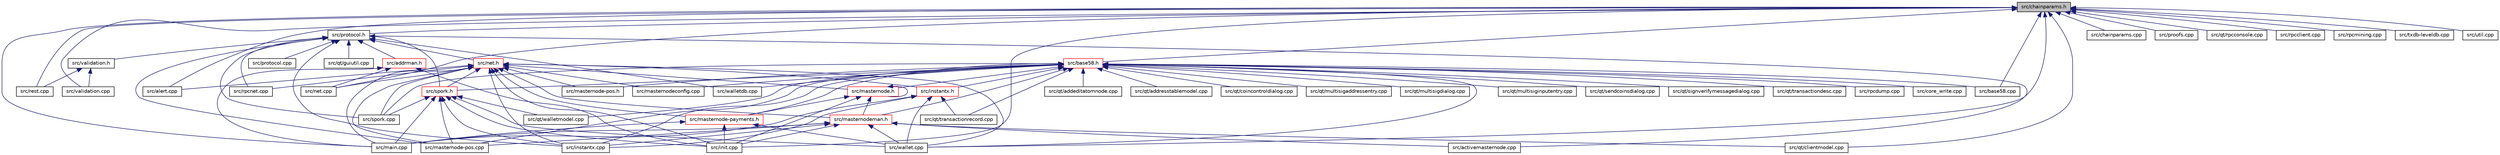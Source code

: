 digraph "src/chainparams.h"
{
  edge [fontname="Helvetica",fontsize="10",labelfontname="Helvetica",labelfontsize="10"];
  node [fontname="Helvetica",fontsize="10",shape=record];
  Node45 [label="src/chainparams.h",height=0.2,width=0.4,color="black", fillcolor="grey75", style="filled", fontcolor="black"];
  Node45 -> Node46 [dir="back",color="midnightblue",fontsize="10",style="solid",fontname="Helvetica"];
  Node46 [label="src/protocol.h",height=0.2,width=0.4,color="black", fillcolor="white", style="filled",URL="$d2/d5e/protocol_8h.html"];
  Node46 -> Node47 [dir="back",color="midnightblue",fontsize="10",style="solid",fontname="Helvetica"];
  Node47 [label="src/activemasternode.cpp",height=0.2,width=0.4,color="black", fillcolor="white", style="filled",URL="$d9/d1e/activemasternode_8cpp.html"];
  Node46 -> Node48 [dir="back",color="midnightblue",fontsize="10",style="solid",fontname="Helvetica"];
  Node48 [label="src/net.h",height=0.2,width=0.4,color="red", fillcolor="white", style="filled",URL="$d7/d97/net_8h.html"];
  Node48 -> Node72 [dir="back",color="midnightblue",fontsize="10",style="solid",fontname="Helvetica"];
  Node72 [label="src/masternode.h",height=0.2,width=0.4,color="red", fillcolor="white", style="filled",URL="$d9/dec/masternode_8h.html"];
  Node72 -> Node72 [dir="back",color="midnightblue",fontsize="10",style="solid",fontname="Helvetica"];
  Node72 -> Node73 [dir="back",color="midnightblue",fontsize="10",style="solid",fontname="Helvetica"];
  Node73 [label="src/masternodeman.h",height=0.2,width=0.4,color="red", fillcolor="white", style="filled",URL="$db/d32/masternodeman_8h.html"];
  Node73 -> Node47 [dir="back",color="midnightblue",fontsize="10",style="solid",fontname="Helvetica"];
  Node73 -> Node52 [dir="back",color="midnightblue",fontsize="10",style="solid",fontname="Helvetica"];
  Node52 [label="src/init.cpp",height=0.2,width=0.4,color="black", fillcolor="white", style="filled",URL="$d0/dc9/init_8cpp.html"];
  Node73 -> Node53 [dir="back",color="midnightblue",fontsize="10",style="solid",fontname="Helvetica"];
  Node53 [label="src/instantx.cpp",height=0.2,width=0.4,color="black", fillcolor="white", style="filled",URL="$db/d72/instantx_8cpp.html"];
  Node73 -> Node54 [dir="back",color="midnightblue",fontsize="10",style="solid",fontname="Helvetica"];
  Node54 [label="src/main.cpp",height=0.2,width=0.4,color="black", fillcolor="white", style="filled",URL="$df/d0a/main_8cpp.html"];
  Node73 -> Node56 [dir="back",color="midnightblue",fontsize="10",style="solid",fontname="Helvetica"];
  Node56 [label="src/masternode-pos.cpp",height=0.2,width=0.4,color="black", fillcolor="white", style="filled",URL="$db/ddd/masternode-pos_8cpp.html"];
  Node73 -> Node75 [dir="back",color="midnightblue",fontsize="10",style="solid",fontname="Helvetica"];
  Node75 [label="src/qt/clientmodel.cpp",height=0.2,width=0.4,color="black", fillcolor="white", style="filled",URL="$d9/d3d/clientmodel_8cpp.html"];
  Node73 -> Node60 [dir="back",color="midnightblue",fontsize="10",style="solid",fontname="Helvetica"];
  Node60 [label="src/wallet.cpp",height=0.2,width=0.4,color="black", fillcolor="white", style="filled",URL="$d7/de1/wallet_8cpp.html"];
  Node72 -> Node76 [dir="back",color="midnightblue",fontsize="10",style="solid",fontname="Helvetica"];
  Node76 [label="src/masternode-payments.h",height=0.2,width=0.4,color="red", fillcolor="white", style="filled",URL="$dc/d20/masternode-payments_8h.html"];
  Node76 -> Node52 [dir="back",color="midnightblue",fontsize="10",style="solid",fontname="Helvetica"];
  Node76 -> Node54 [dir="back",color="midnightblue",fontsize="10",style="solid",fontname="Helvetica"];
  Node76 -> Node60 [dir="back",color="midnightblue",fontsize="10",style="solid",fontname="Helvetica"];
  Node72 -> Node52 [dir="back",color="midnightblue",fontsize="10",style="solid",fontname="Helvetica"];
  Node48 -> Node73 [dir="back",color="midnightblue",fontsize="10",style="solid",fontname="Helvetica"];
  Node48 -> Node76 [dir="back",color="midnightblue",fontsize="10",style="solid",fontname="Helvetica"];
  Node48 -> Node131 [dir="back",color="midnightblue",fontsize="10",style="solid",fontname="Helvetica"];
  Node131 [label="src/alert.cpp",height=0.2,width=0.4,color="black", fillcolor="white", style="filled",URL="$d4/da0/alert_8cpp.html"];
  Node48 -> Node52 [dir="back",color="midnightblue",fontsize="10",style="solid",fontname="Helvetica"];
  Node48 -> Node51 [dir="back",color="midnightblue",fontsize="10",style="solid",fontname="Helvetica"];
  Node51 [label="src/spork.h",height=0.2,width=0.4,color="red", fillcolor="white", style="filled",URL="$d0/d24/spork_8h.html"];
  Node51 -> Node52 [dir="back",color="midnightblue",fontsize="10",style="solid",fontname="Helvetica"];
  Node51 -> Node53 [dir="back",color="midnightblue",fontsize="10",style="solid",fontname="Helvetica"];
  Node51 -> Node54 [dir="back",color="midnightblue",fontsize="10",style="solid",fontname="Helvetica"];
  Node51 -> Node56 [dir="back",color="midnightblue",fontsize="10",style="solid",fontname="Helvetica"];
  Node51 -> Node57 [dir="back",color="midnightblue",fontsize="10",style="solid",fontname="Helvetica"];
  Node57 [label="src/qt/walletmodel.cpp",height=0.2,width=0.4,color="black", fillcolor="white", style="filled",URL="$d8/d9b/walletmodel_8cpp.html"];
  Node51 -> Node59 [dir="back",color="midnightblue",fontsize="10",style="solid",fontname="Helvetica"];
  Node59 [label="src/spork.cpp",height=0.2,width=0.4,color="black", fillcolor="white", style="filled",URL="$df/d0d/spork_8cpp.html"];
  Node51 -> Node60 [dir="back",color="midnightblue",fontsize="10",style="solid",fontname="Helvetica"];
  Node48 -> Node53 [dir="back",color="midnightblue",fontsize="10",style="solid",fontname="Helvetica"];
  Node48 -> Node118 [dir="back",color="midnightblue",fontsize="10",style="solid",fontname="Helvetica"];
  Node118 [label="src/instantx.h",height=0.2,width=0.4,color="red", fillcolor="white", style="filled",URL="$d6/d5f/instantx_8h.html"];
  Node118 -> Node53 [dir="back",color="midnightblue",fontsize="10",style="solid",fontname="Helvetica"];
  Node118 -> Node54 [dir="back",color="midnightblue",fontsize="10",style="solid",fontname="Helvetica"];
  Node118 -> Node66 [dir="back",color="midnightblue",fontsize="10",style="solid",fontname="Helvetica"];
  Node66 [label="src/qt/transactionrecord.cpp",height=0.2,width=0.4,color="black", fillcolor="white", style="filled",URL="$d1/d26/transactionrecord_8cpp.html"];
  Node118 -> Node60 [dir="back",color="midnightblue",fontsize="10",style="solid",fontname="Helvetica"];
  Node48 -> Node54 [dir="back",color="midnightblue",fontsize="10",style="solid",fontname="Helvetica"];
  Node48 -> Node56 [dir="back",color="midnightblue",fontsize="10",style="solid",fontname="Helvetica"];
  Node48 -> Node121 [dir="back",color="midnightblue",fontsize="10",style="solid",fontname="Helvetica"];
  Node121 [label="src/masternode-pos.h",height=0.2,width=0.4,color="black", fillcolor="white", style="filled",URL="$dc/d51/masternode-pos_8h.html"];
  Node48 -> Node133 [dir="back",color="midnightblue",fontsize="10",style="solid",fontname="Helvetica"];
  Node133 [label="src/masternodeconfig.cpp",height=0.2,width=0.4,color="black", fillcolor="white", style="filled",URL="$d6/dc4/masternodeconfig_8cpp.html"];
  Node48 -> Node63 [dir="back",color="midnightblue",fontsize="10",style="solid",fontname="Helvetica"];
  Node63 [label="src/net.cpp",height=0.2,width=0.4,color="black", fillcolor="white", style="filled",URL="$dd/d84/net_8cpp.html"];
  Node48 -> Node128 [dir="back",color="midnightblue",fontsize="10",style="solid",fontname="Helvetica"];
  Node128 [label="src/rpcnet.cpp",height=0.2,width=0.4,color="black", fillcolor="white", style="filled",URL="$df/dab/rpcnet_8cpp.html"];
  Node48 -> Node59 [dir="back",color="midnightblue",fontsize="10",style="solid",fontname="Helvetica"];
  Node48 -> Node60 [dir="back",color="midnightblue",fontsize="10",style="solid",fontname="Helvetica"];
  Node46 -> Node137 [dir="back",color="midnightblue",fontsize="10",style="solid",fontname="Helvetica"];
  Node137 [label="src/addrman.h",height=0.2,width=0.4,color="red", fillcolor="white", style="filled",URL="$da/dd5/addrman_8h.html"];
  Node137 -> Node52 [dir="back",color="midnightblue",fontsize="10",style="solid",fontname="Helvetica"];
  Node137 -> Node54 [dir="back",color="midnightblue",fontsize="10",style="solid",fontname="Helvetica"];
  Node137 -> Node63 [dir="back",color="midnightblue",fontsize="10",style="solid",fontname="Helvetica"];
  Node46 -> Node51 [dir="back",color="midnightblue",fontsize="10",style="solid",fontname="Helvetica"];
  Node46 -> Node53 [dir="back",color="midnightblue",fontsize="10",style="solid",fontname="Helvetica"];
  Node46 -> Node56 [dir="back",color="midnightblue",fontsize="10",style="solid",fontname="Helvetica"];
  Node46 -> Node140 [dir="back",color="midnightblue",fontsize="10",style="solid",fontname="Helvetica"];
  Node140 [label="src/protocol.cpp",height=0.2,width=0.4,color="black", fillcolor="white", style="filled",URL="$d4/d25/protocol_8cpp.html"];
  Node46 -> Node83 [dir="back",color="midnightblue",fontsize="10",style="solid",fontname="Helvetica"];
  Node83 [label="src/qt/guiutil.cpp",height=0.2,width=0.4,color="black", fillcolor="white", style="filled",URL="$db/d35/guiutil_8cpp.html"];
  Node46 -> Node141 [dir="back",color="midnightblue",fontsize="10",style="solid",fontname="Helvetica"];
  Node141 [label="src/validation.h",height=0.2,width=0.4,color="black", fillcolor="white", style="filled",URL="$db/d38/validation_8h.html"];
  Node141 -> Node142 [dir="back",color="midnightblue",fontsize="10",style="solid",fontname="Helvetica"];
  Node142 [label="src/rest.cpp",height=0.2,width=0.4,color="black", fillcolor="white", style="filled",URL="$d8/d04/rest_8cpp.html"];
  Node141 -> Node95 [dir="back",color="midnightblue",fontsize="10",style="solid",fontname="Helvetica"];
  Node95 [label="src/validation.cpp",height=0.2,width=0.4,color="black", fillcolor="white", style="filled",URL="$dd/d7d/validation_8cpp.html"];
  Node46 -> Node128 [dir="back",color="midnightblue",fontsize="10",style="solid",fontname="Helvetica"];
  Node46 -> Node59 [dir="back",color="midnightblue",fontsize="10",style="solid",fontname="Helvetica"];
  Node46 -> Node111 [dir="back",color="midnightblue",fontsize="10",style="solid",fontname="Helvetica"];
  Node111 [label="src/walletdb.cpp",height=0.2,width=0.4,color="black", fillcolor="white", style="filled",URL="$dc/d75/walletdb_8cpp.html"];
  Node45 -> Node143 [dir="back",color="midnightblue",fontsize="10",style="solid",fontname="Helvetica"];
  Node143 [label="src/base58.h",height=0.2,width=0.4,color="red", fillcolor="white", style="filled",URL="$d8/d53/base58_8h.html"];
  Node143 -> Node72 [dir="back",color="midnightblue",fontsize="10",style="solid",fontname="Helvetica"];
  Node143 -> Node73 [dir="back",color="midnightblue",fontsize="10",style="solid",fontname="Helvetica"];
  Node143 -> Node76 [dir="back",color="midnightblue",fontsize="10",style="solid",fontname="Helvetica"];
  Node143 -> Node144 [dir="back",color="midnightblue",fontsize="10",style="solid",fontname="Helvetica"];
  Node144 [label="src/base58.cpp",height=0.2,width=0.4,color="black", fillcolor="white", style="filled",URL="$db/d9c/base58_8cpp.html"];
  Node143 -> Node145 [dir="back",color="midnightblue",fontsize="10",style="solid",fontname="Helvetica"];
  Node145 [label="src/core_write.cpp",height=0.2,width=0.4,color="black", fillcolor="white", style="filled",URL="$d5/d2e/core__write_8cpp.html"];
  Node143 -> Node51 [dir="back",color="midnightblue",fontsize="10",style="solid",fontname="Helvetica"];
  Node143 -> Node53 [dir="back",color="midnightblue",fontsize="10",style="solid",fontname="Helvetica"];
  Node143 -> Node118 [dir="back",color="midnightblue",fontsize="10",style="solid",fontname="Helvetica"];
  Node143 -> Node56 [dir="back",color="midnightblue",fontsize="10",style="solid",fontname="Helvetica"];
  Node143 -> Node121 [dir="back",color="midnightblue",fontsize="10",style="solid",fontname="Helvetica"];
  Node143 -> Node133 [dir="back",color="midnightblue",fontsize="10",style="solid",fontname="Helvetica"];
  Node143 -> Node82 [dir="back",color="midnightblue",fontsize="10",style="solid",fontname="Helvetica"];
  Node82 [label="src/qt/addeditatomnode.cpp",height=0.2,width=0.4,color="black", fillcolor="white", style="filled",URL="$d4/d6e/addeditatomnode_8cpp.html"];
  Node143 -> Node98 [dir="back",color="midnightblue",fontsize="10",style="solid",fontname="Helvetica"];
  Node98 [label="src/qt/addresstablemodel.cpp",height=0.2,width=0.4,color="black", fillcolor="white", style="filled",URL="$df/d2a/addresstablemodel_8cpp.html"];
  Node143 -> Node64 [dir="back",color="midnightblue",fontsize="10",style="solid",fontname="Helvetica"];
  Node64 [label="src/qt/coincontroldialog.cpp",height=0.2,width=0.4,color="black", fillcolor="white", style="filled",URL="$de/df9/coincontroldialog_8cpp.html"];
  Node143 -> Node105 [dir="back",color="midnightblue",fontsize="10",style="solid",fontname="Helvetica"];
  Node105 [label="src/qt/multisigaddressentry.cpp",height=0.2,width=0.4,color="black", fillcolor="white", style="filled",URL="$d1/d84/multisigaddressentry_8cpp.html"];
  Node143 -> Node104 [dir="back",color="midnightblue",fontsize="10",style="solid",fontname="Helvetica"];
  Node104 [label="src/qt/multisigdialog.cpp",height=0.2,width=0.4,color="black", fillcolor="white", style="filled",URL="$da/da6/multisigdialog_8cpp.html"];
  Node143 -> Node106 [dir="back",color="midnightblue",fontsize="10",style="solid",fontname="Helvetica"];
  Node106 [label="src/qt/multisiginputentry.cpp",height=0.2,width=0.4,color="black", fillcolor="white", style="filled",URL="$df/dbc/multisiginputentry_8cpp.html"];
  Node143 -> Node87 [dir="back",color="midnightblue",fontsize="10",style="solid",fontname="Helvetica"];
  Node87 [label="src/qt/sendcoinsdialog.cpp",height=0.2,width=0.4,color="black", fillcolor="white", style="filled",URL="$d3/d15/sendcoinsdialog_8cpp.html"];
  Node143 -> Node88 [dir="back",color="midnightblue",fontsize="10",style="solid",fontname="Helvetica"];
  Node88 [label="src/qt/signverifymessagedialog.cpp",height=0.2,width=0.4,color="black", fillcolor="white", style="filled",URL="$d7/d38/signverifymessagedialog_8cpp.html"];
  Node143 -> Node110 [dir="back",color="midnightblue",fontsize="10",style="solid",fontname="Helvetica"];
  Node110 [label="src/qt/transactiondesc.cpp",height=0.2,width=0.4,color="black", fillcolor="white", style="filled",URL="$da/d44/transactiondesc_8cpp.html"];
  Node143 -> Node66 [dir="back",color="midnightblue",fontsize="10",style="solid",fontname="Helvetica"];
  Node143 -> Node57 [dir="back",color="midnightblue",fontsize="10",style="solid",fontname="Helvetica"];
  Node143 -> Node90 [dir="back",color="midnightblue",fontsize="10",style="solid",fontname="Helvetica"];
  Node90 [label="src/rpcdump.cpp",height=0.2,width=0.4,color="black", fillcolor="white", style="filled",URL="$dc/dbf/rpcdump_8cpp.html"];
  Node143 -> Node59 [dir="back",color="midnightblue",fontsize="10",style="solid",fontname="Helvetica"];
  Node143 -> Node60 [dir="back",color="midnightblue",fontsize="10",style="solid",fontname="Helvetica"];
  Node143 -> Node111 [dir="back",color="midnightblue",fontsize="10",style="solid",fontname="Helvetica"];
  Node45 -> Node131 [dir="back",color="midnightblue",fontsize="10",style="solid",fontname="Helvetica"];
  Node45 -> Node144 [dir="back",color="midnightblue",fontsize="10",style="solid",fontname="Helvetica"];
  Node45 -> Node112 [dir="back",color="midnightblue",fontsize="10",style="solid",fontname="Helvetica"];
  Node112 [label="src/chainparams.cpp",height=0.2,width=0.4,color="black", fillcolor="white", style="filled",URL="$df/dbf/chainparams_8cpp.html"];
  Node45 -> Node52 [dir="back",color="midnightblue",fontsize="10",style="solid",fontname="Helvetica"];
  Node45 -> Node54 [dir="back",color="midnightblue",fontsize="10",style="solid",fontname="Helvetica"];
  Node45 -> Node63 [dir="back",color="midnightblue",fontsize="10",style="solid",fontname="Helvetica"];
  Node45 -> Node122 [dir="back",color="midnightblue",fontsize="10",style="solid",fontname="Helvetica"];
  Node122 [label="src/proofs.cpp",height=0.2,width=0.4,color="black", fillcolor="white", style="filled",URL="$d1/d08/proofs_8cpp.html"];
  Node45 -> Node75 [dir="back",color="midnightblue",fontsize="10",style="solid",fontname="Helvetica"];
  Node45 -> Node125 [dir="back",color="midnightblue",fontsize="10",style="solid",fontname="Helvetica"];
  Node125 [label="src/qt/rpcconsole.cpp",height=0.2,width=0.4,color="black", fillcolor="white", style="filled",URL="$d7/df4/rpcconsole_8cpp.html"];
  Node45 -> Node142 [dir="back",color="midnightblue",fontsize="10",style="solid",fontname="Helvetica"];
  Node45 -> Node147 [dir="back",color="midnightblue",fontsize="10",style="solid",fontname="Helvetica"];
  Node147 [label="src/rpcclient.cpp",height=0.2,width=0.4,color="black", fillcolor="white", style="filled",URL="$dd/d9e/rpcclient_8cpp.html"];
  Node45 -> Node91 [dir="back",color="midnightblue",fontsize="10",style="solid",fontname="Helvetica"];
  Node91 [label="src/rpcmining.cpp",height=0.2,width=0.4,color="black", fillcolor="white", style="filled",URL="$d4/ddd/rpcmining_8cpp.html"];
  Node45 -> Node117 [dir="back",color="midnightblue",fontsize="10",style="solid",fontname="Helvetica"];
  Node117 [label="src/txdb-leveldb.cpp",height=0.2,width=0.4,color="black", fillcolor="white", style="filled",URL="$dc/d9c/txdb-leveldb_8cpp.html"];
  Node45 -> Node148 [dir="back",color="midnightblue",fontsize="10",style="solid",fontname="Helvetica"];
  Node148 [label="src/util.cpp",height=0.2,width=0.4,color="black", fillcolor="white", style="filled",URL="$df/d2d/util_8cpp.html"];
  Node45 -> Node95 [dir="back",color="midnightblue",fontsize="10",style="solid",fontname="Helvetica"];
  Node45 -> Node60 [dir="back",color="midnightblue",fontsize="10",style="solid",fontname="Helvetica"];
}
